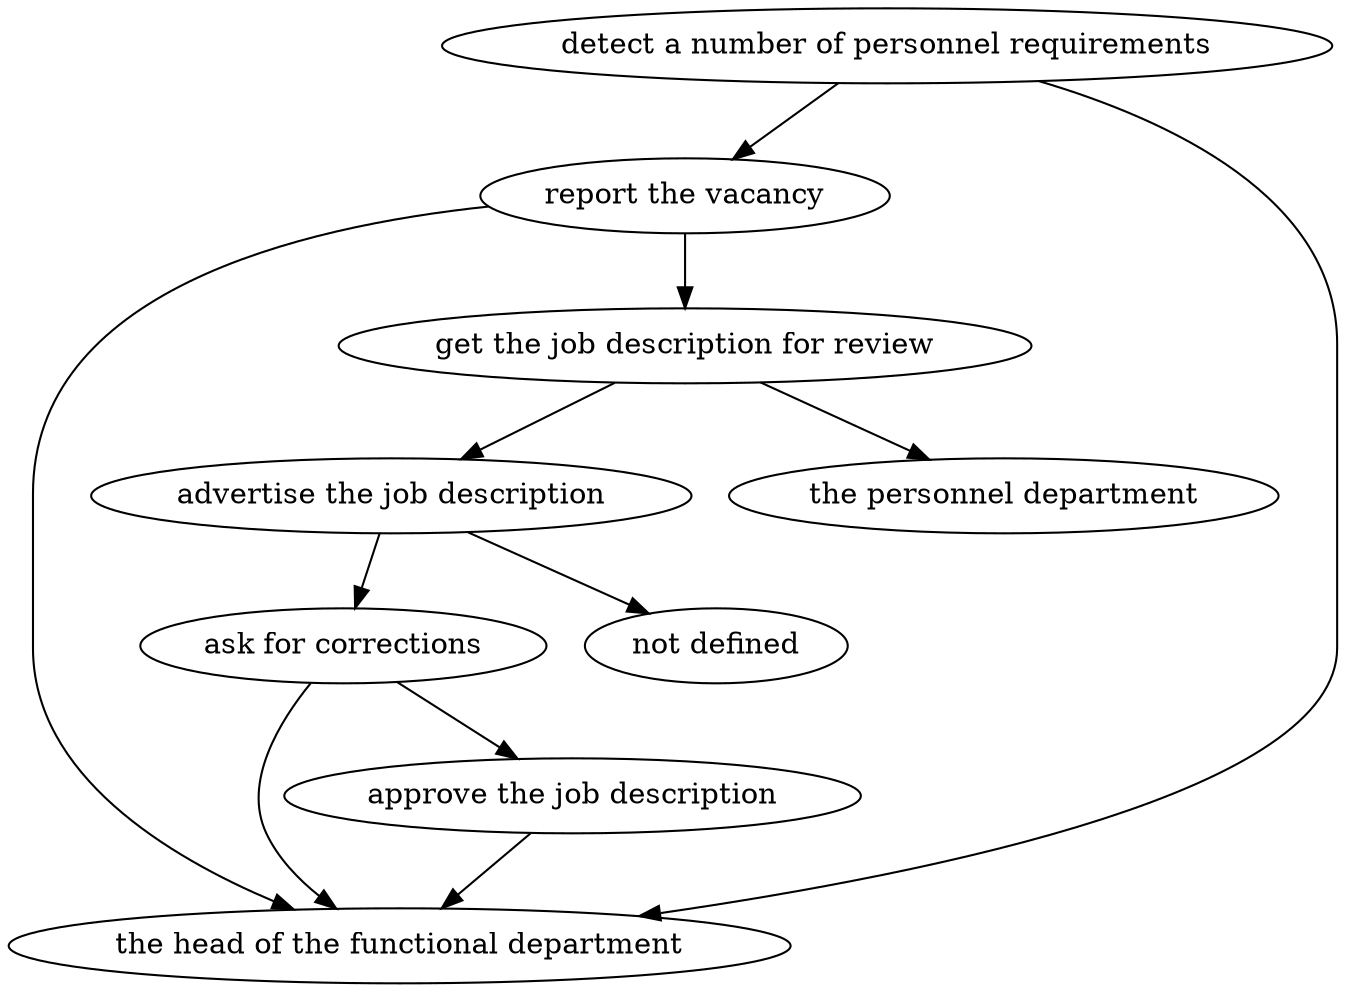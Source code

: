 strict digraph "doc-8.3" {
	graph [name="doc-8.3"];
	"detect a number of personnel requirements"	[attrs="{'type': 'Activity', 'label': 'detect a number of personnel requirements'}"];
	"report the vacancy"	[attrs="{'type': 'Activity', 'label': 'report the vacancy'}"];
	"detect a number of personnel requirements" -> "report the vacancy"	[attrs="{'type': 'flow', 'label': 'flow'}"];
	"the head of the functional department"	[attrs="{'type': 'Actor', 'label': 'the head of the functional department'}"];
	"detect a number of personnel requirements" -> "the head of the functional department"	[attrs="{'type': 'actor performer', 'label': 'actor performer'}"];
	"get the job description for review"	[attrs="{'type': 'Activity', 'label': 'get the job description for review'}"];
	"report the vacancy" -> "get the job description for review"	[attrs="{'type': 'flow', 'label': 'flow'}"];
	"report the vacancy" -> "the head of the functional department"	[attrs="{'type': 'actor performer', 'label': 'actor performer'}"];
	"advertise the job description"	[attrs="{'type': 'Activity', 'label': 'advertise the job description'}"];
	"get the job description for review" -> "advertise the job description"	[attrs="{'type': 'flow', 'label': 'flow'}"];
	"the personnel department"	[attrs="{'type': 'Actor', 'label': 'the personnel department'}"];
	"get the job description for review" -> "the personnel department"	[attrs="{'type': 'actor performer', 'label': 'actor performer'}"];
	"ask for corrections"	[attrs="{'type': 'Activity', 'label': 'ask for corrections'}"];
	"advertise the job description" -> "ask for corrections"	[attrs="{'type': 'flow', 'label': 'flow'}"];
	"not defined"	[attrs="{'type': 'Actor', 'label': 'not defined'}"];
	"advertise the job description" -> "not defined"	[attrs="{'type': 'actor performer', 'label': 'actor performer'}"];
	"approve the job description"	[attrs="{'type': 'Activity', 'label': 'approve the job description'}"];
	"ask for corrections" -> "approve the job description"	[attrs="{'type': 'flow', 'label': 'flow'}"];
	"ask for corrections" -> "the head of the functional department"	[attrs="{'type': 'actor performer', 'label': 'actor performer'}"];
	"approve the job description" -> "the head of the functional department"	[attrs="{'type': 'actor performer', 'label': 'actor performer'}"];
}
